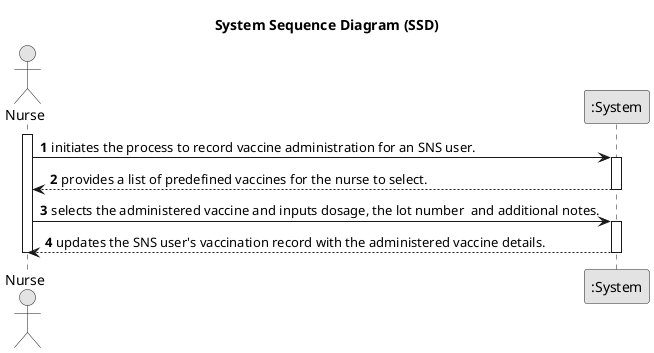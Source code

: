 @startuml
skinparam monochrome true
skinparam packageStyle rectangle
skinparam shadowing false

title System Sequence Diagram (SSD)

autonumber

actor Nurse
participant ":System" as System

activate Nurse
    Nurse -> System : initiates the process to record vaccine administration for an SNS user.

activate System
    System --> Nurse : provides a list of predefined vaccines for the nurse to select.
    deactivate System

    Nurse -> System : selects the administered vaccine and inputs dosage, the lot number  and additional notes.
activate System
    System --> Nurse : updates the SNS user's vaccination record with the administered vaccine details.
deactivate System
deactivate Nurse

@enduml
